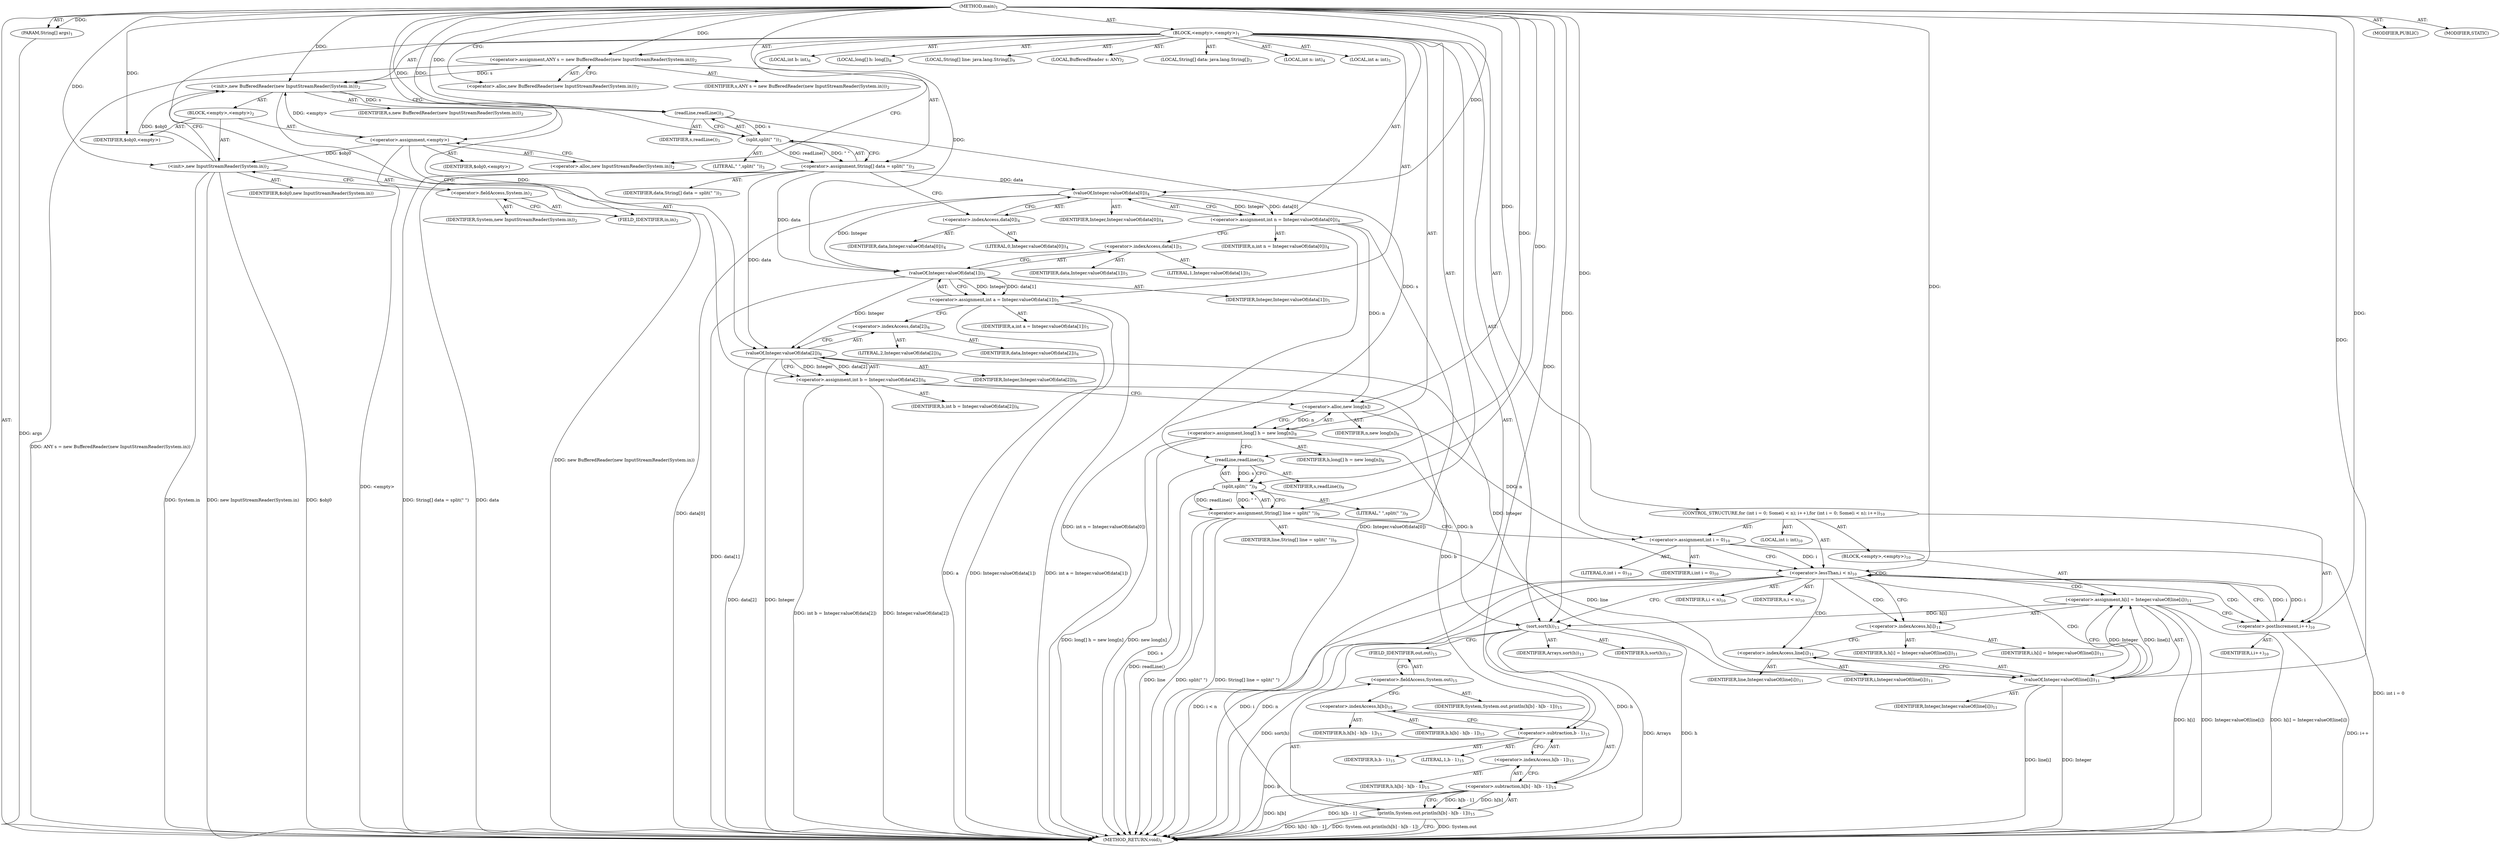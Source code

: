 digraph "main" {  
"19" [label = <(METHOD,main)<SUB>1</SUB>> ]
"20" [label = <(PARAM,String[] args)<SUB>1</SUB>> ]
"21" [label = <(BLOCK,&lt;empty&gt;,&lt;empty&gt;)<SUB>1</SUB>> ]
"4" [label = <(LOCAL,BufferedReader s: ANY)<SUB>2</SUB>> ]
"22" [label = <(&lt;operator&gt;.assignment,ANY s = new BufferedReader(new InputStreamReader(System.in)))<SUB>2</SUB>> ]
"23" [label = <(IDENTIFIER,s,ANY s = new BufferedReader(new InputStreamReader(System.in)))<SUB>2</SUB>> ]
"24" [label = <(&lt;operator&gt;.alloc,new BufferedReader(new InputStreamReader(System.in)))<SUB>2</SUB>> ]
"25" [label = <(&lt;init&gt;,new BufferedReader(new InputStreamReader(System.in)))<SUB>2</SUB>> ]
"3" [label = <(IDENTIFIER,s,new BufferedReader(new InputStreamReader(System.in)))<SUB>2</SUB>> ]
"26" [label = <(BLOCK,&lt;empty&gt;,&lt;empty&gt;)<SUB>2</SUB>> ]
"27" [label = <(&lt;operator&gt;.assignment,&lt;empty&gt;)> ]
"28" [label = <(IDENTIFIER,$obj0,&lt;empty&gt;)> ]
"29" [label = <(&lt;operator&gt;.alloc,new InputStreamReader(System.in))<SUB>2</SUB>> ]
"30" [label = <(&lt;init&gt;,new InputStreamReader(System.in))<SUB>2</SUB>> ]
"31" [label = <(IDENTIFIER,$obj0,new InputStreamReader(System.in))> ]
"32" [label = <(&lt;operator&gt;.fieldAccess,System.in)<SUB>2</SUB>> ]
"33" [label = <(IDENTIFIER,System,new InputStreamReader(System.in))<SUB>2</SUB>> ]
"34" [label = <(FIELD_IDENTIFIER,in,in)<SUB>2</SUB>> ]
"35" [label = <(IDENTIFIER,$obj0,&lt;empty&gt;)> ]
"36" [label = <(LOCAL,String[] data: java.lang.String[])<SUB>3</SUB>> ]
"37" [label = <(&lt;operator&gt;.assignment,String[] data = split(&quot; &quot;))<SUB>3</SUB>> ]
"38" [label = <(IDENTIFIER,data,String[] data = split(&quot; &quot;))<SUB>3</SUB>> ]
"39" [label = <(split,split(&quot; &quot;))<SUB>3</SUB>> ]
"40" [label = <(readLine,readLine())<SUB>3</SUB>> ]
"41" [label = <(IDENTIFIER,s,readLine())<SUB>3</SUB>> ]
"42" [label = <(LITERAL,&quot; &quot;,split(&quot; &quot;))<SUB>3</SUB>> ]
"43" [label = <(LOCAL,int n: int)<SUB>4</SUB>> ]
"44" [label = <(&lt;operator&gt;.assignment,int n = Integer.valueOf(data[0]))<SUB>4</SUB>> ]
"45" [label = <(IDENTIFIER,n,int n = Integer.valueOf(data[0]))<SUB>4</SUB>> ]
"46" [label = <(valueOf,Integer.valueOf(data[0]))<SUB>4</SUB>> ]
"47" [label = <(IDENTIFIER,Integer,Integer.valueOf(data[0]))<SUB>4</SUB>> ]
"48" [label = <(&lt;operator&gt;.indexAccess,data[0])<SUB>4</SUB>> ]
"49" [label = <(IDENTIFIER,data,Integer.valueOf(data[0]))<SUB>4</SUB>> ]
"50" [label = <(LITERAL,0,Integer.valueOf(data[0]))<SUB>4</SUB>> ]
"51" [label = <(LOCAL,int a: int)<SUB>5</SUB>> ]
"52" [label = <(&lt;operator&gt;.assignment,int a = Integer.valueOf(data[1]))<SUB>5</SUB>> ]
"53" [label = <(IDENTIFIER,a,int a = Integer.valueOf(data[1]))<SUB>5</SUB>> ]
"54" [label = <(valueOf,Integer.valueOf(data[1]))<SUB>5</SUB>> ]
"55" [label = <(IDENTIFIER,Integer,Integer.valueOf(data[1]))<SUB>5</SUB>> ]
"56" [label = <(&lt;operator&gt;.indexAccess,data[1])<SUB>5</SUB>> ]
"57" [label = <(IDENTIFIER,data,Integer.valueOf(data[1]))<SUB>5</SUB>> ]
"58" [label = <(LITERAL,1,Integer.valueOf(data[1]))<SUB>5</SUB>> ]
"59" [label = <(LOCAL,int b: int)<SUB>6</SUB>> ]
"60" [label = <(&lt;operator&gt;.assignment,int b = Integer.valueOf(data[2]))<SUB>6</SUB>> ]
"61" [label = <(IDENTIFIER,b,int b = Integer.valueOf(data[2]))<SUB>6</SUB>> ]
"62" [label = <(valueOf,Integer.valueOf(data[2]))<SUB>6</SUB>> ]
"63" [label = <(IDENTIFIER,Integer,Integer.valueOf(data[2]))<SUB>6</SUB>> ]
"64" [label = <(&lt;operator&gt;.indexAccess,data[2])<SUB>6</SUB>> ]
"65" [label = <(IDENTIFIER,data,Integer.valueOf(data[2]))<SUB>6</SUB>> ]
"66" [label = <(LITERAL,2,Integer.valueOf(data[2]))<SUB>6</SUB>> ]
"67" [label = <(LOCAL,long[] h: long[])<SUB>8</SUB>> ]
"68" [label = <(&lt;operator&gt;.assignment,long[] h = new long[n])<SUB>8</SUB>> ]
"69" [label = <(IDENTIFIER,h,long[] h = new long[n])<SUB>8</SUB>> ]
"70" [label = <(&lt;operator&gt;.alloc,new long[n])> ]
"71" [label = <(IDENTIFIER,n,new long[n])<SUB>8</SUB>> ]
"72" [label = <(LOCAL,String[] line: java.lang.String[])<SUB>9</SUB>> ]
"73" [label = <(&lt;operator&gt;.assignment,String[] line = split(&quot; &quot;))<SUB>9</SUB>> ]
"74" [label = <(IDENTIFIER,line,String[] line = split(&quot; &quot;))<SUB>9</SUB>> ]
"75" [label = <(split,split(&quot; &quot;))<SUB>9</SUB>> ]
"76" [label = <(readLine,readLine())<SUB>9</SUB>> ]
"77" [label = <(IDENTIFIER,s,readLine())<SUB>9</SUB>> ]
"78" [label = <(LITERAL,&quot; &quot;,split(&quot; &quot;))<SUB>9</SUB>> ]
"79" [label = <(CONTROL_STRUCTURE,for (int i = 0; Some(i &lt; n); i++),for (int i = 0; Some(i &lt; n); i++))<SUB>10</SUB>> ]
"80" [label = <(LOCAL,int i: int)<SUB>10</SUB>> ]
"81" [label = <(&lt;operator&gt;.assignment,int i = 0)<SUB>10</SUB>> ]
"82" [label = <(IDENTIFIER,i,int i = 0)<SUB>10</SUB>> ]
"83" [label = <(LITERAL,0,int i = 0)<SUB>10</SUB>> ]
"84" [label = <(&lt;operator&gt;.lessThan,i &lt; n)<SUB>10</SUB>> ]
"85" [label = <(IDENTIFIER,i,i &lt; n)<SUB>10</SUB>> ]
"86" [label = <(IDENTIFIER,n,i &lt; n)<SUB>10</SUB>> ]
"87" [label = <(&lt;operator&gt;.postIncrement,i++)<SUB>10</SUB>> ]
"88" [label = <(IDENTIFIER,i,i++)<SUB>10</SUB>> ]
"89" [label = <(BLOCK,&lt;empty&gt;,&lt;empty&gt;)<SUB>10</SUB>> ]
"90" [label = <(&lt;operator&gt;.assignment,h[i] = Integer.valueOf(line[i]))<SUB>11</SUB>> ]
"91" [label = <(&lt;operator&gt;.indexAccess,h[i])<SUB>11</SUB>> ]
"92" [label = <(IDENTIFIER,h,h[i] = Integer.valueOf(line[i]))<SUB>11</SUB>> ]
"93" [label = <(IDENTIFIER,i,h[i] = Integer.valueOf(line[i]))<SUB>11</SUB>> ]
"94" [label = <(valueOf,Integer.valueOf(line[i]))<SUB>11</SUB>> ]
"95" [label = <(IDENTIFIER,Integer,Integer.valueOf(line[i]))<SUB>11</SUB>> ]
"96" [label = <(&lt;operator&gt;.indexAccess,line[i])<SUB>11</SUB>> ]
"97" [label = <(IDENTIFIER,line,Integer.valueOf(line[i]))<SUB>11</SUB>> ]
"98" [label = <(IDENTIFIER,i,Integer.valueOf(line[i]))<SUB>11</SUB>> ]
"99" [label = <(sort,sort(h))<SUB>13</SUB>> ]
"100" [label = <(IDENTIFIER,Arrays,sort(h))<SUB>13</SUB>> ]
"101" [label = <(IDENTIFIER,h,sort(h))<SUB>13</SUB>> ]
"102" [label = <(println,System.out.println(h[b] - h[b - 1]))<SUB>15</SUB>> ]
"103" [label = <(&lt;operator&gt;.fieldAccess,System.out)<SUB>15</SUB>> ]
"104" [label = <(IDENTIFIER,System,System.out.println(h[b] - h[b - 1]))<SUB>15</SUB>> ]
"105" [label = <(FIELD_IDENTIFIER,out,out)<SUB>15</SUB>> ]
"106" [label = <(&lt;operator&gt;.subtraction,h[b] - h[b - 1])<SUB>15</SUB>> ]
"107" [label = <(&lt;operator&gt;.indexAccess,h[b])<SUB>15</SUB>> ]
"108" [label = <(IDENTIFIER,h,h[b] - h[b - 1])<SUB>15</SUB>> ]
"109" [label = <(IDENTIFIER,b,h[b] - h[b - 1])<SUB>15</SUB>> ]
"110" [label = <(&lt;operator&gt;.indexAccess,h[b - 1])<SUB>15</SUB>> ]
"111" [label = <(IDENTIFIER,h,h[b] - h[b - 1])<SUB>15</SUB>> ]
"112" [label = <(&lt;operator&gt;.subtraction,b - 1)<SUB>15</SUB>> ]
"113" [label = <(IDENTIFIER,b,b - 1)<SUB>15</SUB>> ]
"114" [label = <(LITERAL,1,b - 1)<SUB>15</SUB>> ]
"115" [label = <(MODIFIER,PUBLIC)> ]
"116" [label = <(MODIFIER,STATIC)> ]
"117" [label = <(METHOD_RETURN,void)<SUB>1</SUB>> ]
  "19" -> "20"  [ label = "AST: "] 
  "19" -> "21"  [ label = "AST: "] 
  "19" -> "115"  [ label = "AST: "] 
  "19" -> "116"  [ label = "AST: "] 
  "19" -> "117"  [ label = "AST: "] 
  "21" -> "4"  [ label = "AST: "] 
  "21" -> "22"  [ label = "AST: "] 
  "21" -> "25"  [ label = "AST: "] 
  "21" -> "36"  [ label = "AST: "] 
  "21" -> "37"  [ label = "AST: "] 
  "21" -> "43"  [ label = "AST: "] 
  "21" -> "44"  [ label = "AST: "] 
  "21" -> "51"  [ label = "AST: "] 
  "21" -> "52"  [ label = "AST: "] 
  "21" -> "59"  [ label = "AST: "] 
  "21" -> "60"  [ label = "AST: "] 
  "21" -> "67"  [ label = "AST: "] 
  "21" -> "68"  [ label = "AST: "] 
  "21" -> "72"  [ label = "AST: "] 
  "21" -> "73"  [ label = "AST: "] 
  "21" -> "79"  [ label = "AST: "] 
  "21" -> "99"  [ label = "AST: "] 
  "21" -> "102"  [ label = "AST: "] 
  "22" -> "23"  [ label = "AST: "] 
  "22" -> "24"  [ label = "AST: "] 
  "25" -> "3"  [ label = "AST: "] 
  "25" -> "26"  [ label = "AST: "] 
  "26" -> "27"  [ label = "AST: "] 
  "26" -> "30"  [ label = "AST: "] 
  "26" -> "35"  [ label = "AST: "] 
  "27" -> "28"  [ label = "AST: "] 
  "27" -> "29"  [ label = "AST: "] 
  "30" -> "31"  [ label = "AST: "] 
  "30" -> "32"  [ label = "AST: "] 
  "32" -> "33"  [ label = "AST: "] 
  "32" -> "34"  [ label = "AST: "] 
  "37" -> "38"  [ label = "AST: "] 
  "37" -> "39"  [ label = "AST: "] 
  "39" -> "40"  [ label = "AST: "] 
  "39" -> "42"  [ label = "AST: "] 
  "40" -> "41"  [ label = "AST: "] 
  "44" -> "45"  [ label = "AST: "] 
  "44" -> "46"  [ label = "AST: "] 
  "46" -> "47"  [ label = "AST: "] 
  "46" -> "48"  [ label = "AST: "] 
  "48" -> "49"  [ label = "AST: "] 
  "48" -> "50"  [ label = "AST: "] 
  "52" -> "53"  [ label = "AST: "] 
  "52" -> "54"  [ label = "AST: "] 
  "54" -> "55"  [ label = "AST: "] 
  "54" -> "56"  [ label = "AST: "] 
  "56" -> "57"  [ label = "AST: "] 
  "56" -> "58"  [ label = "AST: "] 
  "60" -> "61"  [ label = "AST: "] 
  "60" -> "62"  [ label = "AST: "] 
  "62" -> "63"  [ label = "AST: "] 
  "62" -> "64"  [ label = "AST: "] 
  "64" -> "65"  [ label = "AST: "] 
  "64" -> "66"  [ label = "AST: "] 
  "68" -> "69"  [ label = "AST: "] 
  "68" -> "70"  [ label = "AST: "] 
  "70" -> "71"  [ label = "AST: "] 
  "73" -> "74"  [ label = "AST: "] 
  "73" -> "75"  [ label = "AST: "] 
  "75" -> "76"  [ label = "AST: "] 
  "75" -> "78"  [ label = "AST: "] 
  "76" -> "77"  [ label = "AST: "] 
  "79" -> "80"  [ label = "AST: "] 
  "79" -> "81"  [ label = "AST: "] 
  "79" -> "84"  [ label = "AST: "] 
  "79" -> "87"  [ label = "AST: "] 
  "79" -> "89"  [ label = "AST: "] 
  "81" -> "82"  [ label = "AST: "] 
  "81" -> "83"  [ label = "AST: "] 
  "84" -> "85"  [ label = "AST: "] 
  "84" -> "86"  [ label = "AST: "] 
  "87" -> "88"  [ label = "AST: "] 
  "89" -> "90"  [ label = "AST: "] 
  "90" -> "91"  [ label = "AST: "] 
  "90" -> "94"  [ label = "AST: "] 
  "91" -> "92"  [ label = "AST: "] 
  "91" -> "93"  [ label = "AST: "] 
  "94" -> "95"  [ label = "AST: "] 
  "94" -> "96"  [ label = "AST: "] 
  "96" -> "97"  [ label = "AST: "] 
  "96" -> "98"  [ label = "AST: "] 
  "99" -> "100"  [ label = "AST: "] 
  "99" -> "101"  [ label = "AST: "] 
  "102" -> "103"  [ label = "AST: "] 
  "102" -> "106"  [ label = "AST: "] 
  "103" -> "104"  [ label = "AST: "] 
  "103" -> "105"  [ label = "AST: "] 
  "106" -> "107"  [ label = "AST: "] 
  "106" -> "110"  [ label = "AST: "] 
  "107" -> "108"  [ label = "AST: "] 
  "107" -> "109"  [ label = "AST: "] 
  "110" -> "111"  [ label = "AST: "] 
  "110" -> "112"  [ label = "AST: "] 
  "112" -> "113"  [ label = "AST: "] 
  "112" -> "114"  [ label = "AST: "] 
  "22" -> "29"  [ label = "CFG: "] 
  "25" -> "40"  [ label = "CFG: "] 
  "37" -> "48"  [ label = "CFG: "] 
  "44" -> "56"  [ label = "CFG: "] 
  "52" -> "64"  [ label = "CFG: "] 
  "60" -> "70"  [ label = "CFG: "] 
  "68" -> "76"  [ label = "CFG: "] 
  "73" -> "81"  [ label = "CFG: "] 
  "99" -> "105"  [ label = "CFG: "] 
  "102" -> "117"  [ label = "CFG: "] 
  "24" -> "22"  [ label = "CFG: "] 
  "39" -> "37"  [ label = "CFG: "] 
  "46" -> "44"  [ label = "CFG: "] 
  "54" -> "52"  [ label = "CFG: "] 
  "62" -> "60"  [ label = "CFG: "] 
  "70" -> "68"  [ label = "CFG: "] 
  "75" -> "73"  [ label = "CFG: "] 
  "81" -> "84"  [ label = "CFG: "] 
  "84" -> "91"  [ label = "CFG: "] 
  "84" -> "99"  [ label = "CFG: "] 
  "87" -> "84"  [ label = "CFG: "] 
  "103" -> "107"  [ label = "CFG: "] 
  "106" -> "102"  [ label = "CFG: "] 
  "27" -> "34"  [ label = "CFG: "] 
  "30" -> "25"  [ label = "CFG: "] 
  "40" -> "39"  [ label = "CFG: "] 
  "48" -> "46"  [ label = "CFG: "] 
  "56" -> "54"  [ label = "CFG: "] 
  "64" -> "62"  [ label = "CFG: "] 
  "76" -> "75"  [ label = "CFG: "] 
  "90" -> "87"  [ label = "CFG: "] 
  "105" -> "103"  [ label = "CFG: "] 
  "107" -> "112"  [ label = "CFG: "] 
  "110" -> "106"  [ label = "CFG: "] 
  "29" -> "27"  [ label = "CFG: "] 
  "32" -> "30"  [ label = "CFG: "] 
  "91" -> "96"  [ label = "CFG: "] 
  "94" -> "90"  [ label = "CFG: "] 
  "112" -> "110"  [ label = "CFG: "] 
  "34" -> "32"  [ label = "CFG: "] 
  "96" -> "94"  [ label = "CFG: "] 
  "19" -> "24"  [ label = "CFG: "] 
  "20" -> "117"  [ label = "DDG: args"] 
  "22" -> "117"  [ label = "DDG: ANY s = new BufferedReader(new InputStreamReader(System.in))"] 
  "27" -> "117"  [ label = "DDG: &lt;empty&gt;"] 
  "30" -> "117"  [ label = "DDG: $obj0"] 
  "30" -> "117"  [ label = "DDG: System.in"] 
  "30" -> "117"  [ label = "DDG: new InputStreamReader(System.in)"] 
  "25" -> "117"  [ label = "DDG: new BufferedReader(new InputStreamReader(System.in))"] 
  "37" -> "117"  [ label = "DDG: data"] 
  "37" -> "117"  [ label = "DDG: String[] data = split(&quot; &quot;)"] 
  "46" -> "117"  [ label = "DDG: data[0]"] 
  "44" -> "117"  [ label = "DDG: Integer.valueOf(data[0])"] 
  "44" -> "117"  [ label = "DDG: int n = Integer.valueOf(data[0])"] 
  "52" -> "117"  [ label = "DDG: a"] 
  "54" -> "117"  [ label = "DDG: data[1]"] 
  "52" -> "117"  [ label = "DDG: Integer.valueOf(data[1])"] 
  "52" -> "117"  [ label = "DDG: int a = Integer.valueOf(data[1])"] 
  "62" -> "117"  [ label = "DDG: Integer"] 
  "62" -> "117"  [ label = "DDG: data[2]"] 
  "60" -> "117"  [ label = "DDG: Integer.valueOf(data[2])"] 
  "60" -> "117"  [ label = "DDG: int b = Integer.valueOf(data[2])"] 
  "68" -> "117"  [ label = "DDG: new long[n]"] 
  "68" -> "117"  [ label = "DDG: long[] h = new long[n]"] 
  "73" -> "117"  [ label = "DDG: line"] 
  "76" -> "117"  [ label = "DDG: s"] 
  "75" -> "117"  [ label = "DDG: readLine()"] 
  "73" -> "117"  [ label = "DDG: split(&quot; &quot;)"] 
  "73" -> "117"  [ label = "DDG: String[] line = split(&quot; &quot;)"] 
  "81" -> "117"  [ label = "DDG: int i = 0"] 
  "84" -> "117"  [ label = "DDG: i"] 
  "84" -> "117"  [ label = "DDG: n"] 
  "84" -> "117"  [ label = "DDG: i &lt; n"] 
  "99" -> "117"  [ label = "DDG: h"] 
  "99" -> "117"  [ label = "DDG: sort(h)"] 
  "102" -> "117"  [ label = "DDG: System.out"] 
  "106" -> "117"  [ label = "DDG: h[b]"] 
  "112" -> "117"  [ label = "DDG: b"] 
  "106" -> "117"  [ label = "DDG: h[b - 1]"] 
  "102" -> "117"  [ label = "DDG: h[b] - h[b - 1]"] 
  "102" -> "117"  [ label = "DDG: System.out.println(h[b] - h[b - 1])"] 
  "90" -> "117"  [ label = "DDG: h[i]"] 
  "94" -> "117"  [ label = "DDG: Integer"] 
  "94" -> "117"  [ label = "DDG: line[i]"] 
  "90" -> "117"  [ label = "DDG: Integer.valueOf(line[i])"] 
  "90" -> "117"  [ label = "DDG: h[i] = Integer.valueOf(line[i])"] 
  "87" -> "117"  [ label = "DDG: i++"] 
  "99" -> "117"  [ label = "DDG: Arrays"] 
  "19" -> "20"  [ label = "DDG: "] 
  "19" -> "22"  [ label = "DDG: "] 
  "39" -> "37"  [ label = "DDG: readLine()"] 
  "39" -> "37"  [ label = "DDG: &quot; &quot;"] 
  "46" -> "44"  [ label = "DDG: Integer"] 
  "46" -> "44"  [ label = "DDG: data[0]"] 
  "54" -> "52"  [ label = "DDG: Integer"] 
  "54" -> "52"  [ label = "DDG: data[1]"] 
  "62" -> "60"  [ label = "DDG: Integer"] 
  "62" -> "60"  [ label = "DDG: data[2]"] 
  "70" -> "68"  [ label = "DDG: n"] 
  "75" -> "73"  [ label = "DDG: readLine()"] 
  "75" -> "73"  [ label = "DDG: &quot; &quot;"] 
  "22" -> "25"  [ label = "DDG: s"] 
  "19" -> "25"  [ label = "DDG: "] 
  "27" -> "25"  [ label = "DDG: &lt;empty&gt;"] 
  "30" -> "25"  [ label = "DDG: $obj0"] 
  "19" -> "81"  [ label = "DDG: "] 
  "19" -> "99"  [ label = "DDG: "] 
  "68" -> "99"  [ label = "DDG: h"] 
  "90" -> "99"  [ label = "DDG: h[i]"] 
  "106" -> "102"  [ label = "DDG: h[b]"] 
  "106" -> "102"  [ label = "DDG: h[b - 1]"] 
  "19" -> "27"  [ label = "DDG: "] 
  "19" -> "35"  [ label = "DDG: "] 
  "40" -> "39"  [ label = "DDG: s"] 
  "19" -> "39"  [ label = "DDG: "] 
  "19" -> "46"  [ label = "DDG: "] 
  "37" -> "46"  [ label = "DDG: data"] 
  "46" -> "54"  [ label = "DDG: Integer"] 
  "19" -> "54"  [ label = "DDG: "] 
  "37" -> "54"  [ label = "DDG: data"] 
  "54" -> "62"  [ label = "DDG: Integer"] 
  "19" -> "62"  [ label = "DDG: "] 
  "37" -> "62"  [ label = "DDG: data"] 
  "44" -> "70"  [ label = "DDG: n"] 
  "19" -> "70"  [ label = "DDG: "] 
  "76" -> "75"  [ label = "DDG: s"] 
  "19" -> "75"  [ label = "DDG: "] 
  "81" -> "84"  [ label = "DDG: i"] 
  "87" -> "84"  [ label = "DDG: i"] 
  "19" -> "84"  [ label = "DDG: "] 
  "70" -> "84"  [ label = "DDG: n"] 
  "84" -> "87"  [ label = "DDG: i"] 
  "19" -> "87"  [ label = "DDG: "] 
  "94" -> "90"  [ label = "DDG: Integer"] 
  "94" -> "90"  [ label = "DDG: line[i]"] 
  "99" -> "106"  [ label = "DDG: h"] 
  "27" -> "30"  [ label = "DDG: $obj0"] 
  "19" -> "30"  [ label = "DDG: "] 
  "25" -> "40"  [ label = "DDG: s"] 
  "19" -> "40"  [ label = "DDG: "] 
  "40" -> "76"  [ label = "DDG: s"] 
  "19" -> "76"  [ label = "DDG: "] 
  "62" -> "94"  [ label = "DDG: Integer"] 
  "19" -> "94"  [ label = "DDG: "] 
  "73" -> "94"  [ label = "DDG: line"] 
  "60" -> "112"  [ label = "DDG: b"] 
  "19" -> "112"  [ label = "DDG: "] 
  "84" -> "94"  [ label = "CDG: "] 
  "84" -> "96"  [ label = "CDG: "] 
  "84" -> "87"  [ label = "CDG: "] 
  "84" -> "91"  [ label = "CDG: "] 
  "84" -> "84"  [ label = "CDG: "] 
  "84" -> "90"  [ label = "CDG: "] 
}
